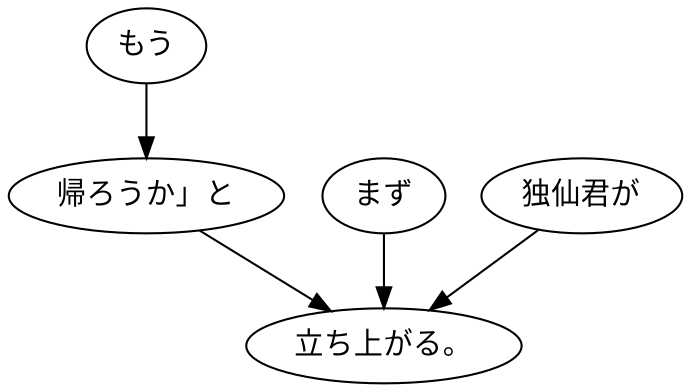 digraph graph9087 {
	node0 [label="もう"];
	node1 [label="帰ろうか」と"];
	node2 [label="まず"];
	node3 [label="独仙君が"];
	node4 [label="立ち上がる。"];
	node0 -> node1;
	node1 -> node4;
	node2 -> node4;
	node3 -> node4;
}
